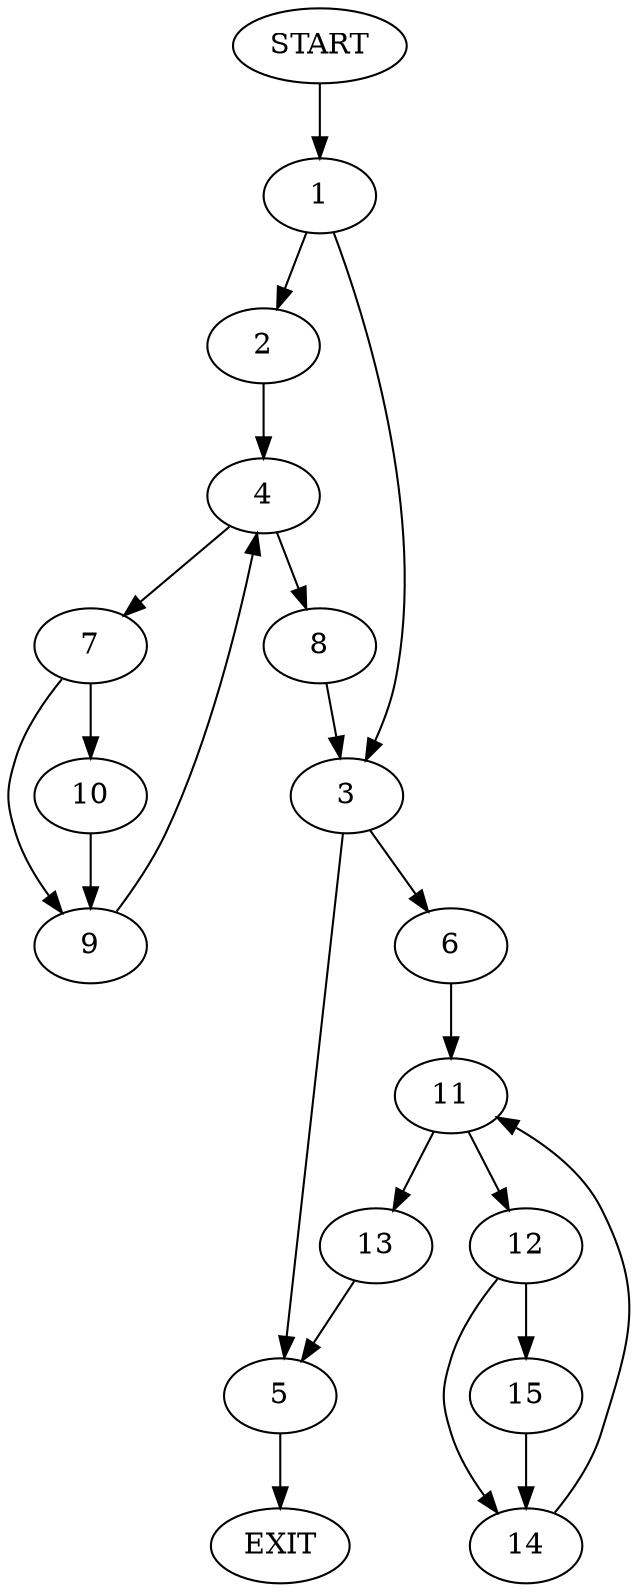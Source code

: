 digraph {
0 [label="START"]
16 [label="EXIT"]
0 -> 1
1 -> 2
1 -> 3
2 -> 4
3 -> 5
3 -> 6
4 -> 7
4 -> 8
8 -> 3
7 -> 9
7 -> 10
9 -> 4
10 -> 9
5 -> 16
6 -> 11
11 -> 12
11 -> 13
13 -> 5
12 -> 14
12 -> 15
14 -> 11
15 -> 14
}
